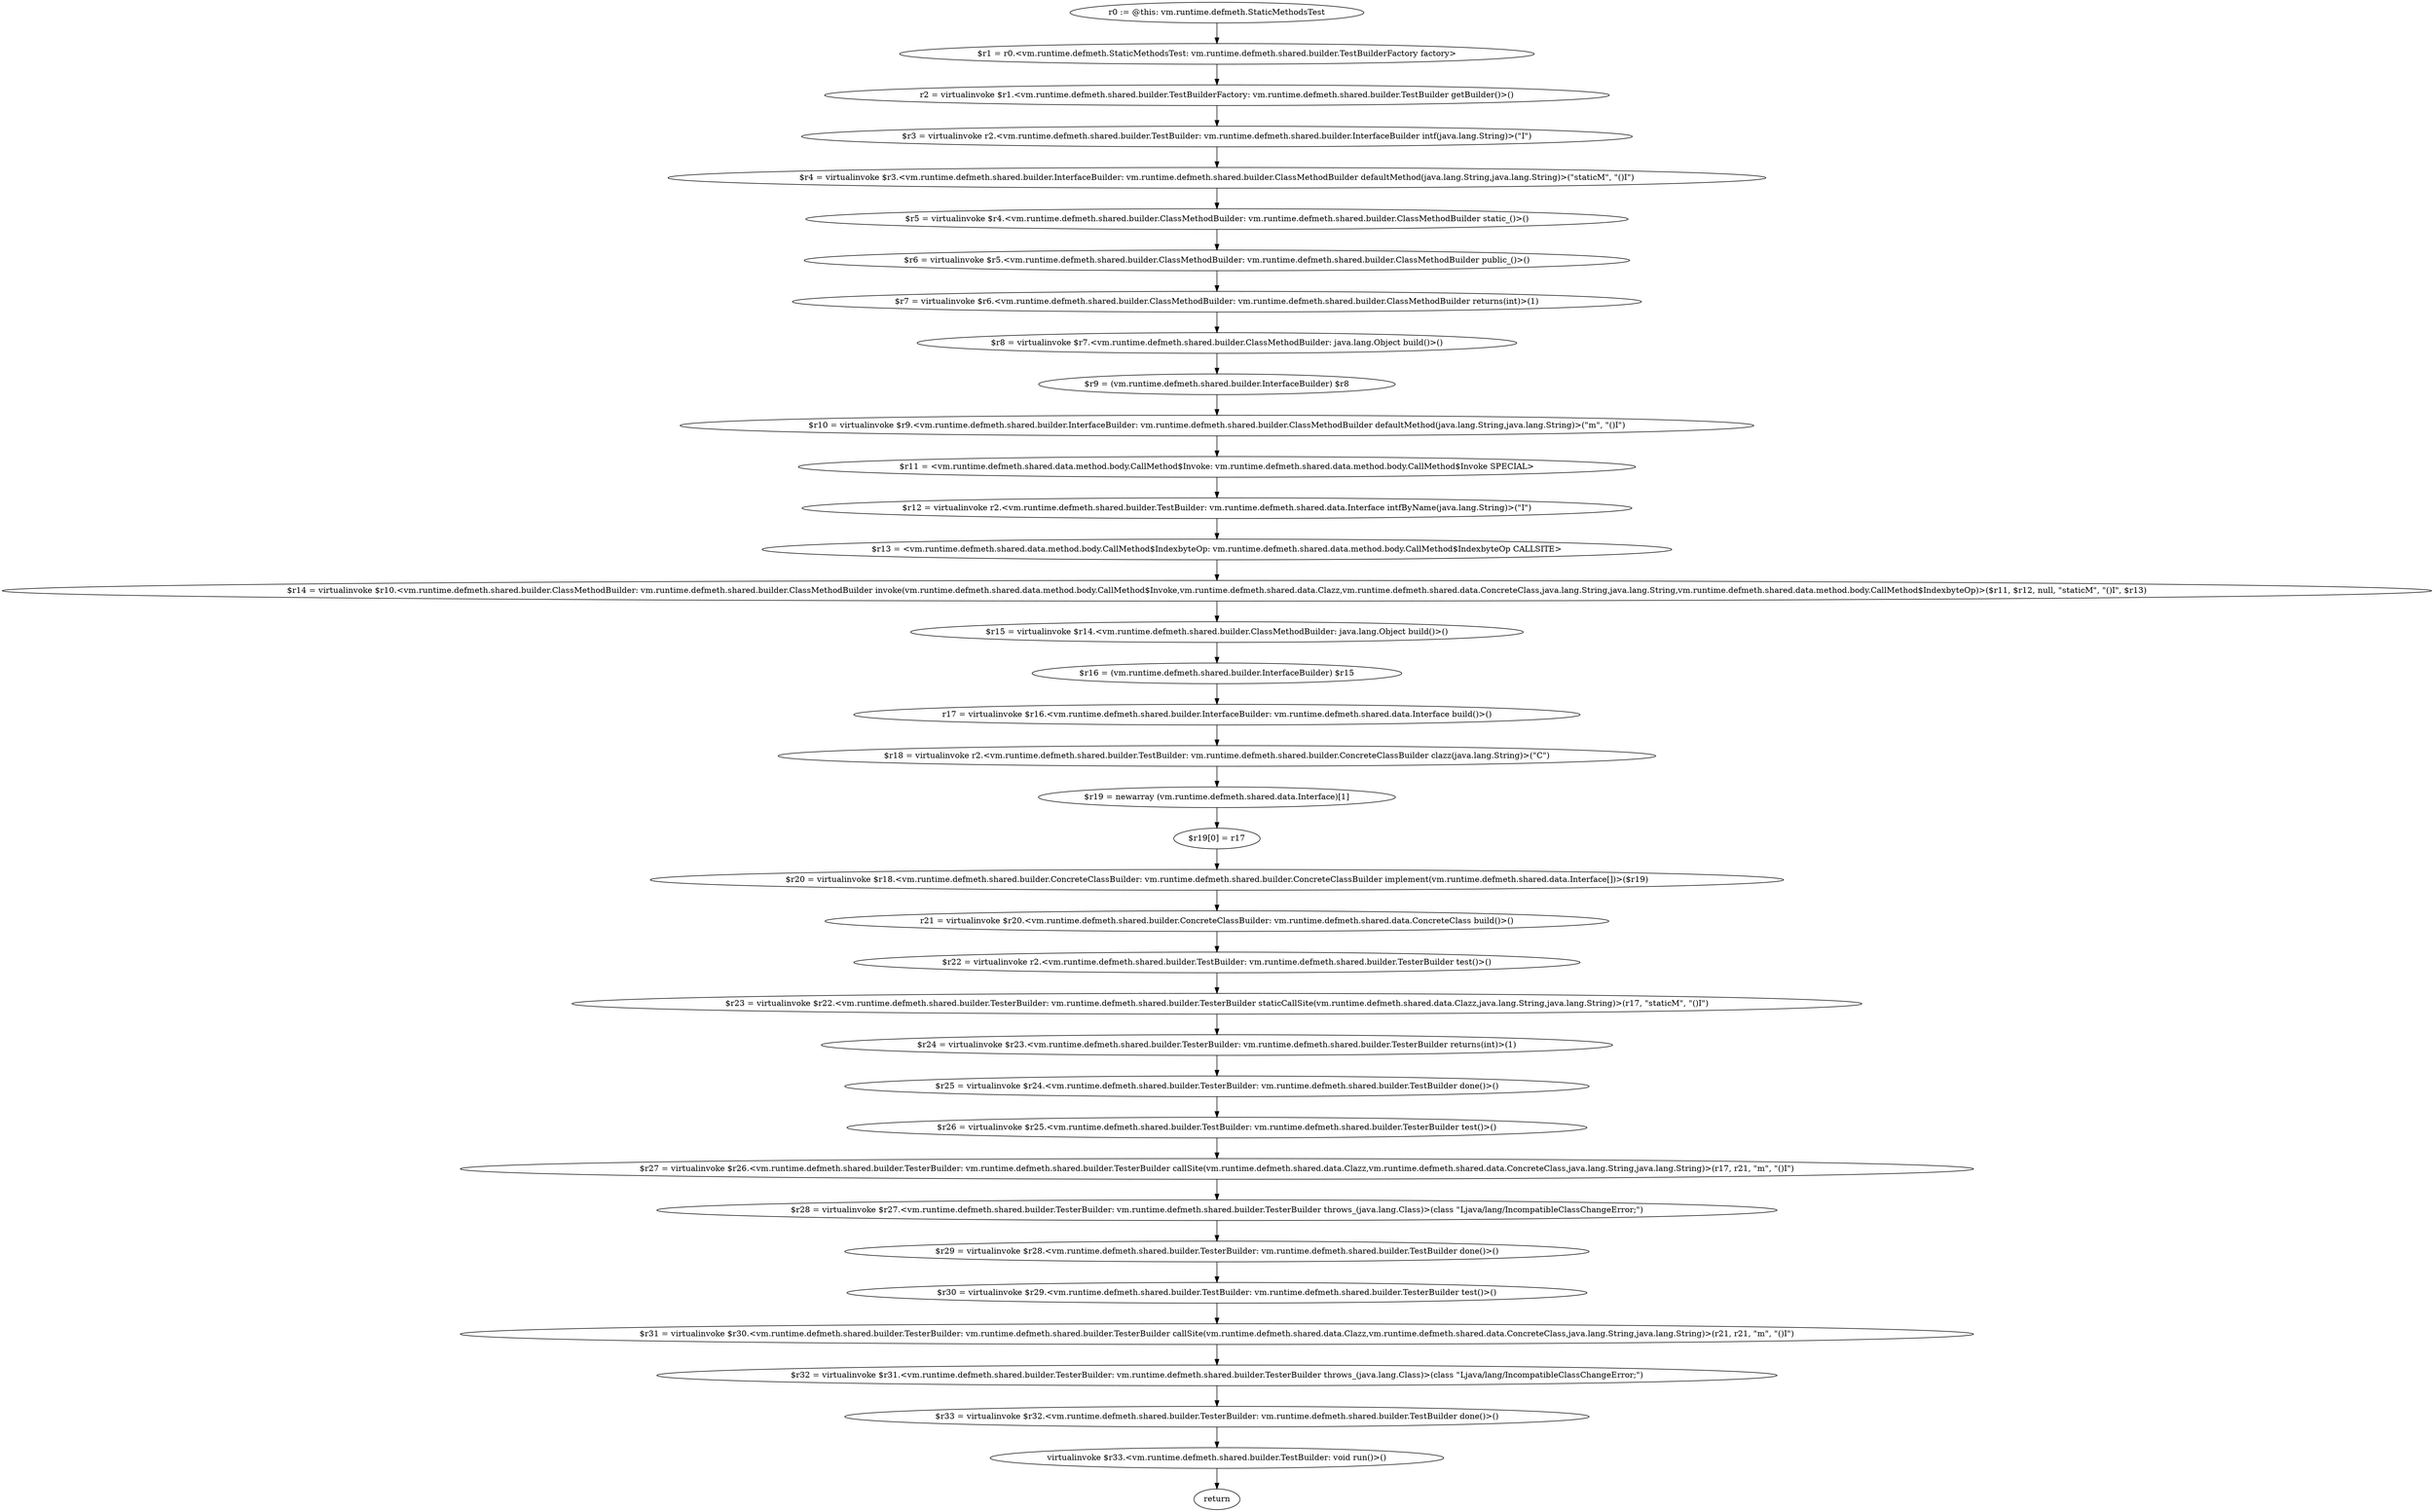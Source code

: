 digraph "unitGraph" {
    "r0 := @this: vm.runtime.defmeth.StaticMethodsTest"
    "$r1 = r0.<vm.runtime.defmeth.StaticMethodsTest: vm.runtime.defmeth.shared.builder.TestBuilderFactory factory>"
    "r2 = virtualinvoke $r1.<vm.runtime.defmeth.shared.builder.TestBuilderFactory: vm.runtime.defmeth.shared.builder.TestBuilder getBuilder()>()"
    "$r3 = virtualinvoke r2.<vm.runtime.defmeth.shared.builder.TestBuilder: vm.runtime.defmeth.shared.builder.InterfaceBuilder intf(java.lang.String)>(\"I\")"
    "$r4 = virtualinvoke $r3.<vm.runtime.defmeth.shared.builder.InterfaceBuilder: vm.runtime.defmeth.shared.builder.ClassMethodBuilder defaultMethod(java.lang.String,java.lang.String)>(\"staticM\", \"()I\")"
    "$r5 = virtualinvoke $r4.<vm.runtime.defmeth.shared.builder.ClassMethodBuilder: vm.runtime.defmeth.shared.builder.ClassMethodBuilder static_()>()"
    "$r6 = virtualinvoke $r5.<vm.runtime.defmeth.shared.builder.ClassMethodBuilder: vm.runtime.defmeth.shared.builder.ClassMethodBuilder public_()>()"
    "$r7 = virtualinvoke $r6.<vm.runtime.defmeth.shared.builder.ClassMethodBuilder: vm.runtime.defmeth.shared.builder.ClassMethodBuilder returns(int)>(1)"
    "$r8 = virtualinvoke $r7.<vm.runtime.defmeth.shared.builder.ClassMethodBuilder: java.lang.Object build()>()"
    "$r9 = (vm.runtime.defmeth.shared.builder.InterfaceBuilder) $r8"
    "$r10 = virtualinvoke $r9.<vm.runtime.defmeth.shared.builder.InterfaceBuilder: vm.runtime.defmeth.shared.builder.ClassMethodBuilder defaultMethod(java.lang.String,java.lang.String)>(\"m\", \"()I\")"
    "$r11 = <vm.runtime.defmeth.shared.data.method.body.CallMethod$Invoke: vm.runtime.defmeth.shared.data.method.body.CallMethod$Invoke SPECIAL>"
    "$r12 = virtualinvoke r2.<vm.runtime.defmeth.shared.builder.TestBuilder: vm.runtime.defmeth.shared.data.Interface intfByName(java.lang.String)>(\"I\")"
    "$r13 = <vm.runtime.defmeth.shared.data.method.body.CallMethod$IndexbyteOp: vm.runtime.defmeth.shared.data.method.body.CallMethod$IndexbyteOp CALLSITE>"
    "$r14 = virtualinvoke $r10.<vm.runtime.defmeth.shared.builder.ClassMethodBuilder: vm.runtime.defmeth.shared.builder.ClassMethodBuilder invoke(vm.runtime.defmeth.shared.data.method.body.CallMethod$Invoke,vm.runtime.defmeth.shared.data.Clazz,vm.runtime.defmeth.shared.data.ConcreteClass,java.lang.String,java.lang.String,vm.runtime.defmeth.shared.data.method.body.CallMethod$IndexbyteOp)>($r11, $r12, null, \"staticM\", \"()I\", $r13)"
    "$r15 = virtualinvoke $r14.<vm.runtime.defmeth.shared.builder.ClassMethodBuilder: java.lang.Object build()>()"
    "$r16 = (vm.runtime.defmeth.shared.builder.InterfaceBuilder) $r15"
    "r17 = virtualinvoke $r16.<vm.runtime.defmeth.shared.builder.InterfaceBuilder: vm.runtime.defmeth.shared.data.Interface build()>()"
    "$r18 = virtualinvoke r2.<vm.runtime.defmeth.shared.builder.TestBuilder: vm.runtime.defmeth.shared.builder.ConcreteClassBuilder clazz(java.lang.String)>(\"C\")"
    "$r19 = newarray (vm.runtime.defmeth.shared.data.Interface)[1]"
    "$r19[0] = r17"
    "$r20 = virtualinvoke $r18.<vm.runtime.defmeth.shared.builder.ConcreteClassBuilder: vm.runtime.defmeth.shared.builder.ConcreteClassBuilder implement(vm.runtime.defmeth.shared.data.Interface[])>($r19)"
    "r21 = virtualinvoke $r20.<vm.runtime.defmeth.shared.builder.ConcreteClassBuilder: vm.runtime.defmeth.shared.data.ConcreteClass build()>()"
    "$r22 = virtualinvoke r2.<vm.runtime.defmeth.shared.builder.TestBuilder: vm.runtime.defmeth.shared.builder.TesterBuilder test()>()"
    "$r23 = virtualinvoke $r22.<vm.runtime.defmeth.shared.builder.TesterBuilder: vm.runtime.defmeth.shared.builder.TesterBuilder staticCallSite(vm.runtime.defmeth.shared.data.Clazz,java.lang.String,java.lang.String)>(r17, \"staticM\", \"()I\")"
    "$r24 = virtualinvoke $r23.<vm.runtime.defmeth.shared.builder.TesterBuilder: vm.runtime.defmeth.shared.builder.TesterBuilder returns(int)>(1)"
    "$r25 = virtualinvoke $r24.<vm.runtime.defmeth.shared.builder.TesterBuilder: vm.runtime.defmeth.shared.builder.TestBuilder done()>()"
    "$r26 = virtualinvoke $r25.<vm.runtime.defmeth.shared.builder.TestBuilder: vm.runtime.defmeth.shared.builder.TesterBuilder test()>()"
    "$r27 = virtualinvoke $r26.<vm.runtime.defmeth.shared.builder.TesterBuilder: vm.runtime.defmeth.shared.builder.TesterBuilder callSite(vm.runtime.defmeth.shared.data.Clazz,vm.runtime.defmeth.shared.data.ConcreteClass,java.lang.String,java.lang.String)>(r17, r21, \"m\", \"()I\")"
    "$r28 = virtualinvoke $r27.<vm.runtime.defmeth.shared.builder.TesterBuilder: vm.runtime.defmeth.shared.builder.TesterBuilder throws_(java.lang.Class)>(class \"Ljava/lang/IncompatibleClassChangeError;\")"
    "$r29 = virtualinvoke $r28.<vm.runtime.defmeth.shared.builder.TesterBuilder: vm.runtime.defmeth.shared.builder.TestBuilder done()>()"
    "$r30 = virtualinvoke $r29.<vm.runtime.defmeth.shared.builder.TestBuilder: vm.runtime.defmeth.shared.builder.TesterBuilder test()>()"
    "$r31 = virtualinvoke $r30.<vm.runtime.defmeth.shared.builder.TesterBuilder: vm.runtime.defmeth.shared.builder.TesterBuilder callSite(vm.runtime.defmeth.shared.data.Clazz,vm.runtime.defmeth.shared.data.ConcreteClass,java.lang.String,java.lang.String)>(r21, r21, \"m\", \"()I\")"
    "$r32 = virtualinvoke $r31.<vm.runtime.defmeth.shared.builder.TesterBuilder: vm.runtime.defmeth.shared.builder.TesterBuilder throws_(java.lang.Class)>(class \"Ljava/lang/IncompatibleClassChangeError;\")"
    "$r33 = virtualinvoke $r32.<vm.runtime.defmeth.shared.builder.TesterBuilder: vm.runtime.defmeth.shared.builder.TestBuilder done()>()"
    "virtualinvoke $r33.<vm.runtime.defmeth.shared.builder.TestBuilder: void run()>()"
    "return"
    "r0 := @this: vm.runtime.defmeth.StaticMethodsTest"->"$r1 = r0.<vm.runtime.defmeth.StaticMethodsTest: vm.runtime.defmeth.shared.builder.TestBuilderFactory factory>";
    "$r1 = r0.<vm.runtime.defmeth.StaticMethodsTest: vm.runtime.defmeth.shared.builder.TestBuilderFactory factory>"->"r2 = virtualinvoke $r1.<vm.runtime.defmeth.shared.builder.TestBuilderFactory: vm.runtime.defmeth.shared.builder.TestBuilder getBuilder()>()";
    "r2 = virtualinvoke $r1.<vm.runtime.defmeth.shared.builder.TestBuilderFactory: vm.runtime.defmeth.shared.builder.TestBuilder getBuilder()>()"->"$r3 = virtualinvoke r2.<vm.runtime.defmeth.shared.builder.TestBuilder: vm.runtime.defmeth.shared.builder.InterfaceBuilder intf(java.lang.String)>(\"I\")";
    "$r3 = virtualinvoke r2.<vm.runtime.defmeth.shared.builder.TestBuilder: vm.runtime.defmeth.shared.builder.InterfaceBuilder intf(java.lang.String)>(\"I\")"->"$r4 = virtualinvoke $r3.<vm.runtime.defmeth.shared.builder.InterfaceBuilder: vm.runtime.defmeth.shared.builder.ClassMethodBuilder defaultMethod(java.lang.String,java.lang.String)>(\"staticM\", \"()I\")";
    "$r4 = virtualinvoke $r3.<vm.runtime.defmeth.shared.builder.InterfaceBuilder: vm.runtime.defmeth.shared.builder.ClassMethodBuilder defaultMethod(java.lang.String,java.lang.String)>(\"staticM\", \"()I\")"->"$r5 = virtualinvoke $r4.<vm.runtime.defmeth.shared.builder.ClassMethodBuilder: vm.runtime.defmeth.shared.builder.ClassMethodBuilder static_()>()";
    "$r5 = virtualinvoke $r4.<vm.runtime.defmeth.shared.builder.ClassMethodBuilder: vm.runtime.defmeth.shared.builder.ClassMethodBuilder static_()>()"->"$r6 = virtualinvoke $r5.<vm.runtime.defmeth.shared.builder.ClassMethodBuilder: vm.runtime.defmeth.shared.builder.ClassMethodBuilder public_()>()";
    "$r6 = virtualinvoke $r5.<vm.runtime.defmeth.shared.builder.ClassMethodBuilder: vm.runtime.defmeth.shared.builder.ClassMethodBuilder public_()>()"->"$r7 = virtualinvoke $r6.<vm.runtime.defmeth.shared.builder.ClassMethodBuilder: vm.runtime.defmeth.shared.builder.ClassMethodBuilder returns(int)>(1)";
    "$r7 = virtualinvoke $r6.<vm.runtime.defmeth.shared.builder.ClassMethodBuilder: vm.runtime.defmeth.shared.builder.ClassMethodBuilder returns(int)>(1)"->"$r8 = virtualinvoke $r7.<vm.runtime.defmeth.shared.builder.ClassMethodBuilder: java.lang.Object build()>()";
    "$r8 = virtualinvoke $r7.<vm.runtime.defmeth.shared.builder.ClassMethodBuilder: java.lang.Object build()>()"->"$r9 = (vm.runtime.defmeth.shared.builder.InterfaceBuilder) $r8";
    "$r9 = (vm.runtime.defmeth.shared.builder.InterfaceBuilder) $r8"->"$r10 = virtualinvoke $r9.<vm.runtime.defmeth.shared.builder.InterfaceBuilder: vm.runtime.defmeth.shared.builder.ClassMethodBuilder defaultMethod(java.lang.String,java.lang.String)>(\"m\", \"()I\")";
    "$r10 = virtualinvoke $r9.<vm.runtime.defmeth.shared.builder.InterfaceBuilder: vm.runtime.defmeth.shared.builder.ClassMethodBuilder defaultMethod(java.lang.String,java.lang.String)>(\"m\", \"()I\")"->"$r11 = <vm.runtime.defmeth.shared.data.method.body.CallMethod$Invoke: vm.runtime.defmeth.shared.data.method.body.CallMethod$Invoke SPECIAL>";
    "$r11 = <vm.runtime.defmeth.shared.data.method.body.CallMethod$Invoke: vm.runtime.defmeth.shared.data.method.body.CallMethod$Invoke SPECIAL>"->"$r12 = virtualinvoke r2.<vm.runtime.defmeth.shared.builder.TestBuilder: vm.runtime.defmeth.shared.data.Interface intfByName(java.lang.String)>(\"I\")";
    "$r12 = virtualinvoke r2.<vm.runtime.defmeth.shared.builder.TestBuilder: vm.runtime.defmeth.shared.data.Interface intfByName(java.lang.String)>(\"I\")"->"$r13 = <vm.runtime.defmeth.shared.data.method.body.CallMethod$IndexbyteOp: vm.runtime.defmeth.shared.data.method.body.CallMethod$IndexbyteOp CALLSITE>";
    "$r13 = <vm.runtime.defmeth.shared.data.method.body.CallMethod$IndexbyteOp: vm.runtime.defmeth.shared.data.method.body.CallMethod$IndexbyteOp CALLSITE>"->"$r14 = virtualinvoke $r10.<vm.runtime.defmeth.shared.builder.ClassMethodBuilder: vm.runtime.defmeth.shared.builder.ClassMethodBuilder invoke(vm.runtime.defmeth.shared.data.method.body.CallMethod$Invoke,vm.runtime.defmeth.shared.data.Clazz,vm.runtime.defmeth.shared.data.ConcreteClass,java.lang.String,java.lang.String,vm.runtime.defmeth.shared.data.method.body.CallMethod$IndexbyteOp)>($r11, $r12, null, \"staticM\", \"()I\", $r13)";
    "$r14 = virtualinvoke $r10.<vm.runtime.defmeth.shared.builder.ClassMethodBuilder: vm.runtime.defmeth.shared.builder.ClassMethodBuilder invoke(vm.runtime.defmeth.shared.data.method.body.CallMethod$Invoke,vm.runtime.defmeth.shared.data.Clazz,vm.runtime.defmeth.shared.data.ConcreteClass,java.lang.String,java.lang.String,vm.runtime.defmeth.shared.data.method.body.CallMethod$IndexbyteOp)>($r11, $r12, null, \"staticM\", \"()I\", $r13)"->"$r15 = virtualinvoke $r14.<vm.runtime.defmeth.shared.builder.ClassMethodBuilder: java.lang.Object build()>()";
    "$r15 = virtualinvoke $r14.<vm.runtime.defmeth.shared.builder.ClassMethodBuilder: java.lang.Object build()>()"->"$r16 = (vm.runtime.defmeth.shared.builder.InterfaceBuilder) $r15";
    "$r16 = (vm.runtime.defmeth.shared.builder.InterfaceBuilder) $r15"->"r17 = virtualinvoke $r16.<vm.runtime.defmeth.shared.builder.InterfaceBuilder: vm.runtime.defmeth.shared.data.Interface build()>()";
    "r17 = virtualinvoke $r16.<vm.runtime.defmeth.shared.builder.InterfaceBuilder: vm.runtime.defmeth.shared.data.Interface build()>()"->"$r18 = virtualinvoke r2.<vm.runtime.defmeth.shared.builder.TestBuilder: vm.runtime.defmeth.shared.builder.ConcreteClassBuilder clazz(java.lang.String)>(\"C\")";
    "$r18 = virtualinvoke r2.<vm.runtime.defmeth.shared.builder.TestBuilder: vm.runtime.defmeth.shared.builder.ConcreteClassBuilder clazz(java.lang.String)>(\"C\")"->"$r19 = newarray (vm.runtime.defmeth.shared.data.Interface)[1]";
    "$r19 = newarray (vm.runtime.defmeth.shared.data.Interface)[1]"->"$r19[0] = r17";
    "$r19[0] = r17"->"$r20 = virtualinvoke $r18.<vm.runtime.defmeth.shared.builder.ConcreteClassBuilder: vm.runtime.defmeth.shared.builder.ConcreteClassBuilder implement(vm.runtime.defmeth.shared.data.Interface[])>($r19)";
    "$r20 = virtualinvoke $r18.<vm.runtime.defmeth.shared.builder.ConcreteClassBuilder: vm.runtime.defmeth.shared.builder.ConcreteClassBuilder implement(vm.runtime.defmeth.shared.data.Interface[])>($r19)"->"r21 = virtualinvoke $r20.<vm.runtime.defmeth.shared.builder.ConcreteClassBuilder: vm.runtime.defmeth.shared.data.ConcreteClass build()>()";
    "r21 = virtualinvoke $r20.<vm.runtime.defmeth.shared.builder.ConcreteClassBuilder: vm.runtime.defmeth.shared.data.ConcreteClass build()>()"->"$r22 = virtualinvoke r2.<vm.runtime.defmeth.shared.builder.TestBuilder: vm.runtime.defmeth.shared.builder.TesterBuilder test()>()";
    "$r22 = virtualinvoke r2.<vm.runtime.defmeth.shared.builder.TestBuilder: vm.runtime.defmeth.shared.builder.TesterBuilder test()>()"->"$r23 = virtualinvoke $r22.<vm.runtime.defmeth.shared.builder.TesterBuilder: vm.runtime.defmeth.shared.builder.TesterBuilder staticCallSite(vm.runtime.defmeth.shared.data.Clazz,java.lang.String,java.lang.String)>(r17, \"staticM\", \"()I\")";
    "$r23 = virtualinvoke $r22.<vm.runtime.defmeth.shared.builder.TesterBuilder: vm.runtime.defmeth.shared.builder.TesterBuilder staticCallSite(vm.runtime.defmeth.shared.data.Clazz,java.lang.String,java.lang.String)>(r17, \"staticM\", \"()I\")"->"$r24 = virtualinvoke $r23.<vm.runtime.defmeth.shared.builder.TesterBuilder: vm.runtime.defmeth.shared.builder.TesterBuilder returns(int)>(1)";
    "$r24 = virtualinvoke $r23.<vm.runtime.defmeth.shared.builder.TesterBuilder: vm.runtime.defmeth.shared.builder.TesterBuilder returns(int)>(1)"->"$r25 = virtualinvoke $r24.<vm.runtime.defmeth.shared.builder.TesterBuilder: vm.runtime.defmeth.shared.builder.TestBuilder done()>()";
    "$r25 = virtualinvoke $r24.<vm.runtime.defmeth.shared.builder.TesterBuilder: vm.runtime.defmeth.shared.builder.TestBuilder done()>()"->"$r26 = virtualinvoke $r25.<vm.runtime.defmeth.shared.builder.TestBuilder: vm.runtime.defmeth.shared.builder.TesterBuilder test()>()";
    "$r26 = virtualinvoke $r25.<vm.runtime.defmeth.shared.builder.TestBuilder: vm.runtime.defmeth.shared.builder.TesterBuilder test()>()"->"$r27 = virtualinvoke $r26.<vm.runtime.defmeth.shared.builder.TesterBuilder: vm.runtime.defmeth.shared.builder.TesterBuilder callSite(vm.runtime.defmeth.shared.data.Clazz,vm.runtime.defmeth.shared.data.ConcreteClass,java.lang.String,java.lang.String)>(r17, r21, \"m\", \"()I\")";
    "$r27 = virtualinvoke $r26.<vm.runtime.defmeth.shared.builder.TesterBuilder: vm.runtime.defmeth.shared.builder.TesterBuilder callSite(vm.runtime.defmeth.shared.data.Clazz,vm.runtime.defmeth.shared.data.ConcreteClass,java.lang.String,java.lang.String)>(r17, r21, \"m\", \"()I\")"->"$r28 = virtualinvoke $r27.<vm.runtime.defmeth.shared.builder.TesterBuilder: vm.runtime.defmeth.shared.builder.TesterBuilder throws_(java.lang.Class)>(class \"Ljava/lang/IncompatibleClassChangeError;\")";
    "$r28 = virtualinvoke $r27.<vm.runtime.defmeth.shared.builder.TesterBuilder: vm.runtime.defmeth.shared.builder.TesterBuilder throws_(java.lang.Class)>(class \"Ljava/lang/IncompatibleClassChangeError;\")"->"$r29 = virtualinvoke $r28.<vm.runtime.defmeth.shared.builder.TesterBuilder: vm.runtime.defmeth.shared.builder.TestBuilder done()>()";
    "$r29 = virtualinvoke $r28.<vm.runtime.defmeth.shared.builder.TesterBuilder: vm.runtime.defmeth.shared.builder.TestBuilder done()>()"->"$r30 = virtualinvoke $r29.<vm.runtime.defmeth.shared.builder.TestBuilder: vm.runtime.defmeth.shared.builder.TesterBuilder test()>()";
    "$r30 = virtualinvoke $r29.<vm.runtime.defmeth.shared.builder.TestBuilder: vm.runtime.defmeth.shared.builder.TesterBuilder test()>()"->"$r31 = virtualinvoke $r30.<vm.runtime.defmeth.shared.builder.TesterBuilder: vm.runtime.defmeth.shared.builder.TesterBuilder callSite(vm.runtime.defmeth.shared.data.Clazz,vm.runtime.defmeth.shared.data.ConcreteClass,java.lang.String,java.lang.String)>(r21, r21, \"m\", \"()I\")";
    "$r31 = virtualinvoke $r30.<vm.runtime.defmeth.shared.builder.TesterBuilder: vm.runtime.defmeth.shared.builder.TesterBuilder callSite(vm.runtime.defmeth.shared.data.Clazz,vm.runtime.defmeth.shared.data.ConcreteClass,java.lang.String,java.lang.String)>(r21, r21, \"m\", \"()I\")"->"$r32 = virtualinvoke $r31.<vm.runtime.defmeth.shared.builder.TesterBuilder: vm.runtime.defmeth.shared.builder.TesterBuilder throws_(java.lang.Class)>(class \"Ljava/lang/IncompatibleClassChangeError;\")";
    "$r32 = virtualinvoke $r31.<vm.runtime.defmeth.shared.builder.TesterBuilder: vm.runtime.defmeth.shared.builder.TesterBuilder throws_(java.lang.Class)>(class \"Ljava/lang/IncompatibleClassChangeError;\")"->"$r33 = virtualinvoke $r32.<vm.runtime.defmeth.shared.builder.TesterBuilder: vm.runtime.defmeth.shared.builder.TestBuilder done()>()";
    "$r33 = virtualinvoke $r32.<vm.runtime.defmeth.shared.builder.TesterBuilder: vm.runtime.defmeth.shared.builder.TestBuilder done()>()"->"virtualinvoke $r33.<vm.runtime.defmeth.shared.builder.TestBuilder: void run()>()";
    "virtualinvoke $r33.<vm.runtime.defmeth.shared.builder.TestBuilder: void run()>()"->"return";
}
